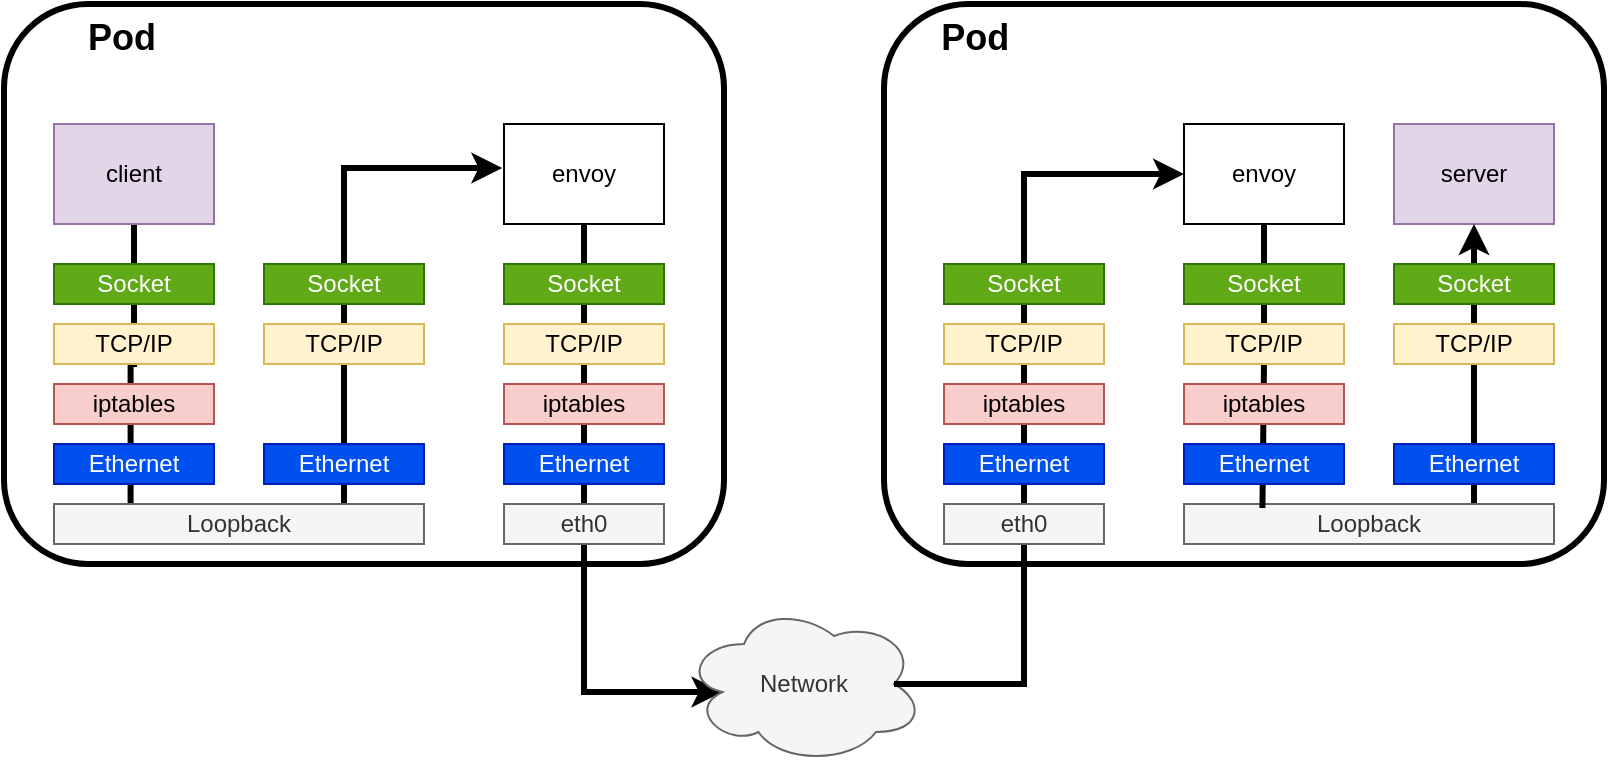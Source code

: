 <mxfile version="14.4.2" type="github">
  <diagram id="94O-eWi-ujNEiFMTeJ2n" name="Page-1">
    <mxGraphModel dx="920" dy="559" grid="1" gridSize="10" guides="1" tooltips="1" connect="1" arrows="1" fold="1" page="1" pageScale="1" pageWidth="850" pageHeight="1100" math="0" shadow="0">
      <root>
        <mxCell id="0" />
        <mxCell id="1" parent="0" />
        <mxCell id="LQTs8PRi4ih6TT2D-i4s-1" value="&lt;font style=&quot;font-size: 18px&quot;&gt;&lt;b&gt;&amp;nbsp; &amp;nbsp; &amp;nbsp; &amp;nbsp; &lt;font style=&quot;font-size: 18px&quot;&gt;Pod&lt;/font&gt;&lt;/b&gt;&lt;/font&gt;" style="rounded=1;whiteSpace=wrap;html=1;align=left;verticalAlign=top;fontSize=13;strokeWidth=3;" vertex="1" parent="1">
          <mxGeometry x="180" y="50" width="360" height="280" as="geometry" />
        </mxCell>
        <mxCell id="LQTs8PRi4ih6TT2D-i4s-37" value="" style="edgeStyle=orthogonalEdgeStyle;rounded=0;orthogonalLoop=1;jettySize=auto;html=1;entryX=0.207;entryY=0.118;entryDx=0;entryDy=0;entryPerimeter=0;strokeWidth=3;endArrow=none;endFill=0;" edge="1" parent="1" source="LQTs8PRi4ih6TT2D-i4s-2" target="LQTs8PRi4ih6TT2D-i4s-7">
          <mxGeometry relative="1" as="geometry" />
        </mxCell>
        <mxCell id="LQTs8PRi4ih6TT2D-i4s-2" value="client" style="rounded=0;whiteSpace=wrap;html=1;fillColor=#e1d5e7;strokeColor=#9673a6;" vertex="1" parent="1">
          <mxGeometry x="205" y="110" width="80" height="50" as="geometry" />
        </mxCell>
        <mxCell id="LQTs8PRi4ih6TT2D-i4s-3" value="Socket" style="rounded=0;whiteSpace=wrap;html=1;fillColor=#60a917;strokeColor=#2D7600;fontColor=#ffffff;" vertex="1" parent="1">
          <mxGeometry x="205" y="180" width="80" height="20" as="geometry" />
        </mxCell>
        <mxCell id="LQTs8PRi4ih6TT2D-i4s-4" value="TCP/IP&lt;span style=&quot;color: rgba(0 , 0 , 0 , 0) ; font-family: monospace ; font-size: 0px&quot;&gt;%3CmxGraphModel%3E%3Croot%3E%3CmxCell%20id%3D%220%22%2F%3E%3CmxCell%20id%3D%221%22%20parent%3D%220%22%2F%3E%3CmxCell%20id%3D%222%22%20value%3D%22Socket%22%20style%3D%22rounded%3D0%3BwhiteSpace%3Dwrap%3Bhtml%3D1%3B%22%20vertex%3D%221%22%20parent%3D%221%22%3E%3CmxGeometry%20x%3D%22205%22%20y%3D%22180%22%20width%3D%2280%22%20height%3D%2220%22%20as%3D%22geometry%22%2F%3E%3C%2FmxCell%3E%3C%2Froot%3E%3C%2FmxGraphModel%3E&lt;/span&gt;" style="rounded=0;whiteSpace=wrap;html=1;fillColor=#fff2cc;strokeColor=#d6b656;" vertex="1" parent="1">
          <mxGeometry x="205" y="210" width="80" height="20" as="geometry" />
        </mxCell>
        <mxCell id="LQTs8PRi4ih6TT2D-i4s-6" value="iptables" style="rounded=0;whiteSpace=wrap;html=1;fillColor=#f8cecc;strokeColor=#b85450;" vertex="1" parent="1">
          <mxGeometry x="205" y="240" width="80" height="20" as="geometry" />
        </mxCell>
        <mxCell id="LQTs8PRi4ih6TT2D-i4s-38" style="edgeStyle=orthogonalEdgeStyle;rounded=0;orthogonalLoop=1;jettySize=auto;html=1;strokeColor=#000000;entryX=-0.011;entryY=0.44;entryDx=0;entryDy=0;entryPerimeter=0;strokeWidth=3;" edge="1" parent="1" source="LQTs8PRi4ih6TT2D-i4s-7" target="LQTs8PRi4ih6TT2D-i4s-15">
          <mxGeometry relative="1" as="geometry">
            <Array as="points">
              <mxPoint x="350" y="132" />
            </Array>
          </mxGeometry>
        </mxCell>
        <mxCell id="LQTs8PRi4ih6TT2D-i4s-7" value="Loopback" style="rounded=0;whiteSpace=wrap;html=1;fillColor=#f5f5f5;strokeColor=#666666;fontColor=#333333;" vertex="1" parent="1">
          <mxGeometry x="205" y="300" width="185" height="20" as="geometry" />
        </mxCell>
        <mxCell id="LQTs8PRi4ih6TT2D-i4s-8" value="Ethernet" style="rounded=0;whiteSpace=wrap;html=1;fillColor=#0050ef;strokeColor=#001DBC;fontColor=#ffffff;" vertex="1" parent="1">
          <mxGeometry x="205" y="270" width="80" height="20" as="geometry" />
        </mxCell>
        <mxCell id="LQTs8PRi4ih6TT2D-i4s-11" value="Socket" style="rounded=0;whiteSpace=wrap;html=1;fillColor=#60a917;strokeColor=#2D7600;fontColor=#ffffff;" vertex="1" parent="1">
          <mxGeometry x="310" y="180" width="80" height="20" as="geometry" />
        </mxCell>
        <mxCell id="LQTs8PRi4ih6TT2D-i4s-12" value="TCP/IP&lt;span style=&quot;color: rgba(0 , 0 , 0 , 0) ; font-family: monospace ; font-size: 0px&quot;&gt;%3CmxGraphModel%3E%3Croot%3E%3CmxCell%20id%3D%220%22%2F%3E%3CmxCell%20id%3D%221%22%20parent%3D%220%22%2F%3E%3CmxCell%20id%3D%222%22%20value%3D%22Socket%22%20style%3D%22rounded%3D0%3BwhiteSpace%3Dwrap%3Bhtml%3D1%3B%22%20vertex%3D%221%22%20parent%3D%221%22%3E%3CmxGeometry%20x%3D%22205%22%20y%3D%22180%22%20width%3D%2280%22%20height%3D%2220%22%20as%3D%22geometry%22%2F%3E%3C%2FmxCell%3E%3C%2Froot%3E%3C%2FmxGraphModel%3E&lt;/span&gt;" style="rounded=0;whiteSpace=wrap;html=1;fillColor=#fff2cc;strokeColor=#d6b656;" vertex="1" parent="1">
          <mxGeometry x="310" y="210" width="80" height="20" as="geometry" />
        </mxCell>
        <mxCell id="LQTs8PRi4ih6TT2D-i4s-14" value="Ethernet" style="rounded=0;whiteSpace=wrap;html=1;fillColor=#0050ef;strokeColor=#001DBC;fontColor=#ffffff;" vertex="1" parent="1">
          <mxGeometry x="310" y="270" width="80" height="20" as="geometry" />
        </mxCell>
        <mxCell id="LQTs8PRi4ih6TT2D-i4s-40" style="edgeStyle=orthogonalEdgeStyle;rounded=0;orthogonalLoop=1;jettySize=auto;html=1;entryX=0.16;entryY=0.55;entryDx=0;entryDy=0;entryPerimeter=0;strokeColor=#000000;strokeWidth=3;" edge="1" parent="1" source="LQTs8PRi4ih6TT2D-i4s-15" target="LQTs8PRi4ih6TT2D-i4s-39">
          <mxGeometry relative="1" as="geometry">
            <Array as="points">
              <mxPoint x="470" y="394" />
            </Array>
          </mxGeometry>
        </mxCell>
        <mxCell id="LQTs8PRi4ih6TT2D-i4s-15" value="envoy" style="rounded=0;whiteSpace=wrap;html=1;" vertex="1" parent="1">
          <mxGeometry x="430" y="110" width="80" height="50" as="geometry" />
        </mxCell>
        <mxCell id="LQTs8PRi4ih6TT2D-i4s-16" value="Socket" style="rounded=0;whiteSpace=wrap;html=1;fillColor=#60a917;strokeColor=#2D7600;fontColor=#ffffff;" vertex="1" parent="1">
          <mxGeometry x="430" y="180" width="80" height="20" as="geometry" />
        </mxCell>
        <mxCell id="LQTs8PRi4ih6TT2D-i4s-17" value="TCP/IP&lt;span style=&quot;color: rgba(0 , 0 , 0 , 0) ; font-family: monospace ; font-size: 0px&quot;&gt;%3CmxGraphModel%3E%3Croot%3E%3CmxCell%20id%3D%220%22%2F%3E%3CmxCell%20id%3D%221%22%20parent%3D%220%22%2F%3E%3CmxCell%20id%3D%222%22%20value%3D%22Socket%22%20style%3D%22rounded%3D0%3BwhiteSpace%3Dwrap%3Bhtml%3D1%3B%22%20vertex%3D%221%22%20parent%3D%221%22%3E%3CmxGeometry%20x%3D%22205%22%20y%3D%22180%22%20width%3D%2280%22%20height%3D%2220%22%20as%3D%22geometry%22%2F%3E%3C%2FmxCell%3E%3C%2Froot%3E%3C%2FmxGraphModel%3E&lt;/span&gt;" style="rounded=0;whiteSpace=wrap;html=1;fillColor=#fff2cc;strokeColor=#d6b656;" vertex="1" parent="1">
          <mxGeometry x="430" y="210" width="80" height="20" as="geometry" />
        </mxCell>
        <mxCell id="LQTs8PRi4ih6TT2D-i4s-18" value="iptables" style="rounded=0;whiteSpace=wrap;html=1;fillColor=#f8cecc;strokeColor=#b85450;" vertex="1" parent="1">
          <mxGeometry x="430" y="240" width="80" height="20" as="geometry" />
        </mxCell>
        <mxCell id="LQTs8PRi4ih6TT2D-i4s-19" value="Ethernet" style="rounded=0;whiteSpace=wrap;html=1;fillColor=#0050ef;strokeColor=#001DBC;fontColor=#ffffff;" vertex="1" parent="1">
          <mxGeometry x="430" y="270" width="80" height="20" as="geometry" />
        </mxCell>
        <mxCell id="LQTs8PRi4ih6TT2D-i4s-20" value="eth0" style="rounded=0;whiteSpace=wrap;html=1;fillColor=#f5f5f5;strokeColor=#666666;fontColor=#333333;" vertex="1" parent="1">
          <mxGeometry x="430" y="300" width="80" height="20" as="geometry" />
        </mxCell>
        <mxCell id="LQTs8PRi4ih6TT2D-i4s-21" value="&lt;span&gt;&amp;nbsp; &amp;nbsp; &amp;nbsp; &amp;nbsp;&amp;nbsp;&lt;/span&gt;&lt;b&gt;&lt;font style=&quot;font-size: 18px&quot;&gt;Pod&lt;/font&gt;&lt;/b&gt;" style="rounded=1;whiteSpace=wrap;html=1;align=left;verticalAlign=top;strokeWidth=3;" vertex="1" parent="1">
          <mxGeometry x="620" y="50" width="360" height="280" as="geometry" />
        </mxCell>
        <mxCell id="LQTs8PRi4ih6TT2D-i4s-22" value="server" style="rounded=0;whiteSpace=wrap;html=1;fillColor=#e1d5e7;strokeColor=#9673a6;" vertex="1" parent="1">
          <mxGeometry x="875" y="110" width="80" height="50" as="geometry" />
        </mxCell>
        <mxCell id="LQTs8PRi4ih6TT2D-i4s-43" style="edgeStyle=orthogonalEdgeStyle;rounded=0;orthogonalLoop=1;jettySize=auto;html=1;entryX=0.5;entryY=1;entryDx=0;entryDy=0;strokeColor=#000000;strokeWidth=3;" edge="1" parent="1" source="LQTs8PRi4ih6TT2D-i4s-26" target="LQTs8PRi4ih6TT2D-i4s-22">
          <mxGeometry relative="1" as="geometry">
            <Array as="points">
              <mxPoint x="915" y="260" />
              <mxPoint x="915" y="260" />
            </Array>
          </mxGeometry>
        </mxCell>
        <mxCell id="LQTs8PRi4ih6TT2D-i4s-26" value="Loopback" style="rounded=0;whiteSpace=wrap;html=1;fillColor=#f5f5f5;strokeColor=#666666;fontColor=#333333;" vertex="1" parent="1">
          <mxGeometry x="770" y="300" width="185" height="20" as="geometry" />
        </mxCell>
        <mxCell id="LQTs8PRi4ih6TT2D-i4s-28" value="Socket" style="rounded=0;whiteSpace=wrap;html=1;fillColor=#60a917;strokeColor=#2D7600;fontColor=#ffffff;" vertex="1" parent="1">
          <mxGeometry x="875" y="180" width="80" height="20" as="geometry" />
        </mxCell>
        <mxCell id="LQTs8PRi4ih6TT2D-i4s-29" value="TCP/IP&lt;span style=&quot;color: rgba(0 , 0 , 0 , 0) ; font-family: monospace ; font-size: 0px&quot;&gt;%3CmxGraphModel%3E%3Croot%3E%3CmxCell%20id%3D%220%22%2F%3E%3CmxCell%20id%3D%221%22%20parent%3D%220%22%2F%3E%3CmxCell%20id%3D%222%22%20value%3D%22Socket%22%20style%3D%22rounded%3D0%3BwhiteSpace%3Dwrap%3Bhtml%3D1%3B%22%20vertex%3D%221%22%20parent%3D%221%22%3E%3CmxGeometry%20x%3D%22205%22%20y%3D%22180%22%20width%3D%2280%22%20height%3D%2220%22%20as%3D%22geometry%22%2F%3E%3C%2FmxCell%3E%3C%2Froot%3E%3C%2FmxGraphModel%3E&lt;/span&gt;" style="rounded=0;whiteSpace=wrap;html=1;fillColor=#fff2cc;strokeColor=#d6b656;" vertex="1" parent="1">
          <mxGeometry x="875" y="210" width="80" height="20" as="geometry" />
        </mxCell>
        <mxCell id="LQTs8PRi4ih6TT2D-i4s-30" value="Ethernet" style="rounded=0;whiteSpace=wrap;html=1;fillColor=#0050ef;strokeColor=#001DBC;fontColor=#ffffff;" vertex="1" parent="1">
          <mxGeometry x="875" y="270" width="80" height="20" as="geometry" />
        </mxCell>
        <mxCell id="LQTs8PRi4ih6TT2D-i4s-42" style="edgeStyle=orthogonalEdgeStyle;rounded=0;orthogonalLoop=1;jettySize=auto;html=1;entryX=0.212;entryY=0.099;entryDx=0;entryDy=0;entryPerimeter=0;strokeColor=#000000;strokeWidth=3;endArrow=none;endFill=0;" edge="1" parent="1" source="LQTs8PRi4ih6TT2D-i4s-31" target="LQTs8PRi4ih6TT2D-i4s-26">
          <mxGeometry relative="1" as="geometry" />
        </mxCell>
        <mxCell id="LQTs8PRi4ih6TT2D-i4s-31" value="envoy" style="rounded=0;whiteSpace=wrap;html=1;" vertex="1" parent="1">
          <mxGeometry x="770" y="110" width="80" height="50" as="geometry" />
        </mxCell>
        <mxCell id="LQTs8PRi4ih6TT2D-i4s-39" value="Network" style="ellipse;shape=cloud;whiteSpace=wrap;html=1;fillColor=#f5f5f5;strokeColor=#666666;fontColor=#333333;" vertex="1" parent="1">
          <mxGeometry x="520" y="350" width="120" height="80" as="geometry" />
        </mxCell>
        <mxCell id="LQTs8PRi4ih6TT2D-i4s-41" style="edgeStyle=orthogonalEdgeStyle;rounded=0;orthogonalLoop=1;jettySize=auto;html=1;entryX=0;entryY=0.5;entryDx=0;entryDy=0;strokeColor=#000000;exitX=0.875;exitY=0.5;exitDx=0;exitDy=0;exitPerimeter=0;strokeWidth=3;" edge="1" parent="1" source="LQTs8PRi4ih6TT2D-i4s-39" target="LQTs8PRi4ih6TT2D-i4s-31">
          <mxGeometry relative="1" as="geometry">
            <Array as="points">
              <mxPoint x="690" y="390" />
              <mxPoint x="690" y="135" />
            </Array>
          </mxGeometry>
        </mxCell>
        <mxCell id="LQTs8PRi4ih6TT2D-i4s-32" value="Socket" style="rounded=0;whiteSpace=wrap;html=1;fillColor=#60a917;strokeColor=#2D7600;fontColor=#ffffff;" vertex="1" parent="1">
          <mxGeometry x="650" y="180" width="80" height="20" as="geometry" />
        </mxCell>
        <mxCell id="LQTs8PRi4ih6TT2D-i4s-33" value="TCP/IP&lt;span style=&quot;color: rgba(0 , 0 , 0 , 0) ; font-family: monospace ; font-size: 0px&quot;&gt;%3CmxGraphModel%3E%3Croot%3E%3CmxCell%20id%3D%220%22%2F%3E%3CmxCell%20id%3D%221%22%20parent%3D%220%22%2F%3E%3CmxCell%20id%3D%222%22%20value%3D%22Socket%22%20style%3D%22rounded%3D0%3BwhiteSpace%3Dwrap%3Bhtml%3D1%3B%22%20vertex%3D%221%22%20parent%3D%221%22%3E%3CmxGeometry%20x%3D%22205%22%20y%3D%22180%22%20width%3D%2280%22%20height%3D%2220%22%20as%3D%22geometry%22%2F%3E%3C%2FmxCell%3E%3C%2Froot%3E%3C%2FmxGraphModel%3E&lt;/span&gt;" style="rounded=0;whiteSpace=wrap;html=1;fillColor=#fff2cc;strokeColor=#d6b656;" vertex="1" parent="1">
          <mxGeometry x="650" y="210" width="80" height="20" as="geometry" />
        </mxCell>
        <mxCell id="LQTs8PRi4ih6TT2D-i4s-34" value="iptables" style="rounded=0;whiteSpace=wrap;html=1;fillColor=#f8cecc;strokeColor=#b85450;" vertex="1" parent="1">
          <mxGeometry x="650" y="240" width="80" height="20" as="geometry" />
        </mxCell>
        <mxCell id="LQTs8PRi4ih6TT2D-i4s-35" value="Ethernet" style="rounded=0;whiteSpace=wrap;html=1;fillColor=#0050ef;strokeColor=#001DBC;fontColor=#ffffff;" vertex="1" parent="1">
          <mxGeometry x="650" y="270" width="80" height="20" as="geometry" />
        </mxCell>
        <mxCell id="LQTs8PRi4ih6TT2D-i4s-36" value="eth0" style="rounded=0;whiteSpace=wrap;html=1;fillColor=#f5f5f5;strokeColor=#666666;fontColor=#333333;" vertex="1" parent="1">
          <mxGeometry x="650" y="300" width="80" height="20" as="geometry" />
        </mxCell>
        <mxCell id="LQTs8PRi4ih6TT2D-i4s-23" value="Socket" style="rounded=0;whiteSpace=wrap;html=1;fillColor=#60a917;strokeColor=#2D7600;fontColor=#ffffff;" vertex="1" parent="1">
          <mxGeometry x="770" y="180" width="80" height="20" as="geometry" />
        </mxCell>
        <mxCell id="LQTs8PRi4ih6TT2D-i4s-24" value="TCP/IP&lt;span style=&quot;color: rgba(0 , 0 , 0 , 0) ; font-family: monospace ; font-size: 0px&quot;&gt;%3CmxGraphModel%3E%3Croot%3E%3CmxCell%20id%3D%220%22%2F%3E%3CmxCell%20id%3D%221%22%20parent%3D%220%22%2F%3E%3CmxCell%20id%3D%222%22%20value%3D%22Socket%22%20style%3D%22rounded%3D0%3BwhiteSpace%3Dwrap%3Bhtml%3D1%3B%22%20vertex%3D%221%22%20parent%3D%221%22%3E%3CmxGeometry%20x%3D%22205%22%20y%3D%22180%22%20width%3D%2280%22%20height%3D%2220%22%20as%3D%22geometry%22%2F%3E%3C%2FmxCell%3E%3C%2Froot%3E%3C%2FmxGraphModel%3E&lt;/span&gt;" style="rounded=0;whiteSpace=wrap;html=1;fillColor=#fff2cc;strokeColor=#d6b656;" vertex="1" parent="1">
          <mxGeometry x="770" y="210" width="80" height="20" as="geometry" />
        </mxCell>
        <mxCell id="LQTs8PRi4ih6TT2D-i4s-25" value="iptables" style="rounded=0;whiteSpace=wrap;html=1;fillColor=#f8cecc;strokeColor=#b85450;" vertex="1" parent="1">
          <mxGeometry x="770" y="240" width="80" height="20" as="geometry" />
        </mxCell>
        <mxCell id="LQTs8PRi4ih6TT2D-i4s-27" value="Ethernet" style="rounded=0;whiteSpace=wrap;html=1;fillColor=#0050ef;strokeColor=#001DBC;fontColor=#ffffff;" vertex="1" parent="1">
          <mxGeometry x="770" y="270" width="80" height="20" as="geometry" />
        </mxCell>
      </root>
    </mxGraphModel>
  </diagram>
</mxfile>
